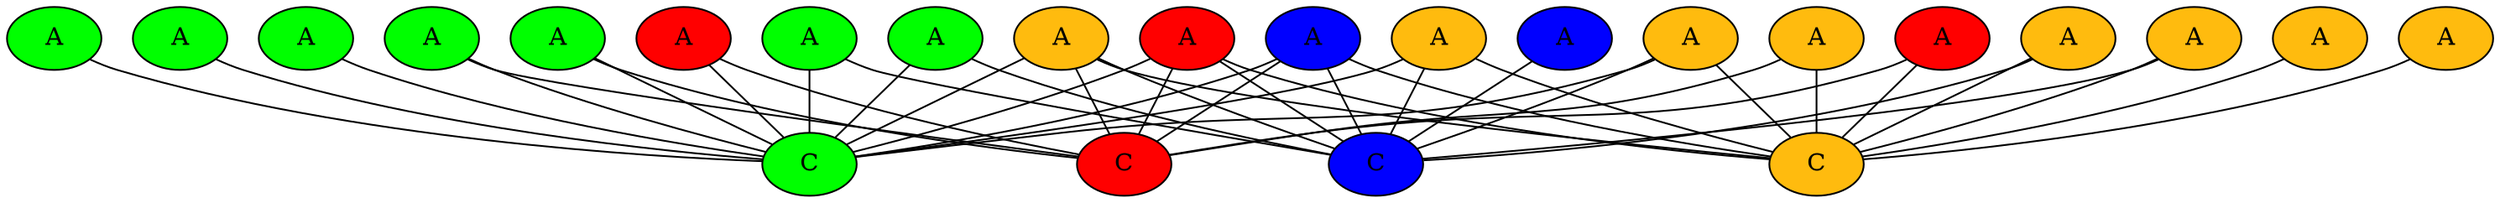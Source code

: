 graph G {
4[fillcolor="#00FF00",style=filled pos="0,0!" label="A"];
5[fillcolor="#ffbb0e",style=filled pos="0,1!" label="A"];
6[fillcolor="#FF0000",style=filled pos="0,2!" label="A"];
7[fillcolor="#00FF00",style=filled pos="0,3!" label="A"];
8[fillcolor="#0000FF",style=filled pos="0,4!" label="A"];
9[fillcolor="#ffbb0e",style=filled pos="0,5!" label="A"];
10[fillcolor="#00FF00",style=filled pos="0,6!" label="A"];
11[fillcolor="#FF0000",style=filled pos="0,7!" label="A"];
12[fillcolor="#00FF00",style=filled pos="0,8!" label="A"];
13[fillcolor="#FF0000",style=filled pos="0,9!" label="A"];
14[fillcolor="#0000FF",style=filled pos="0,10!" label="A"];
15[fillcolor="#ffbb0e",style=filled pos="0,11!" label="A"];
16[fillcolor="#ffbb0e",style=filled pos="0,12!" label="A"];
17[fillcolor="#ffbb0e",style=filled pos="0,13!" label="A"];
18[fillcolor="#00FF00",style=filled pos="0,14!" label="A"];
19[fillcolor="#ffbb0e",style=filled pos="0,15!" label="A"];
20[fillcolor="#00FF00",style=filled pos="0,16!" label="A"];
21[fillcolor="#ffbb0e",style=filled pos="0,17!" label="A"];
22[fillcolor="#00FF00",style=filled pos="0,18!" label="A"];
23[fillcolor="#ffbb0e",style=filled pos="0,19!" label="A"];
0[fillcolor="#FF0000",style=filled pos="5,0!" label="C"];
1[fillcolor="#00FF00",style=filled pos="5,1!" label="C"];
2[fillcolor="#0000FF",style=filled pos="5,2!" label="C"];
3[fillcolor="#ffbb0e",style=filled pos="5,3!" label="C"];
4--1;
5--2;
6--1;
7--2;
8--2;
9--3;
10--1;
11--1;
12--0;
13--3;
14--3;
15--0;
16--3;
17--3;
18--1;
19--1;
20--1;
21--3;
22--1;
23--1;
12--1;
20--2;
14--0;
16--2;
6--2;
4--0;
23--2;
14--1;
15--3;
11--0;
6--0;
15--2;
7--1;
5--3;
23--3;
17--0;
13--0;
6--3;
15--1;
14--2;
19--3;
19--2;
}
